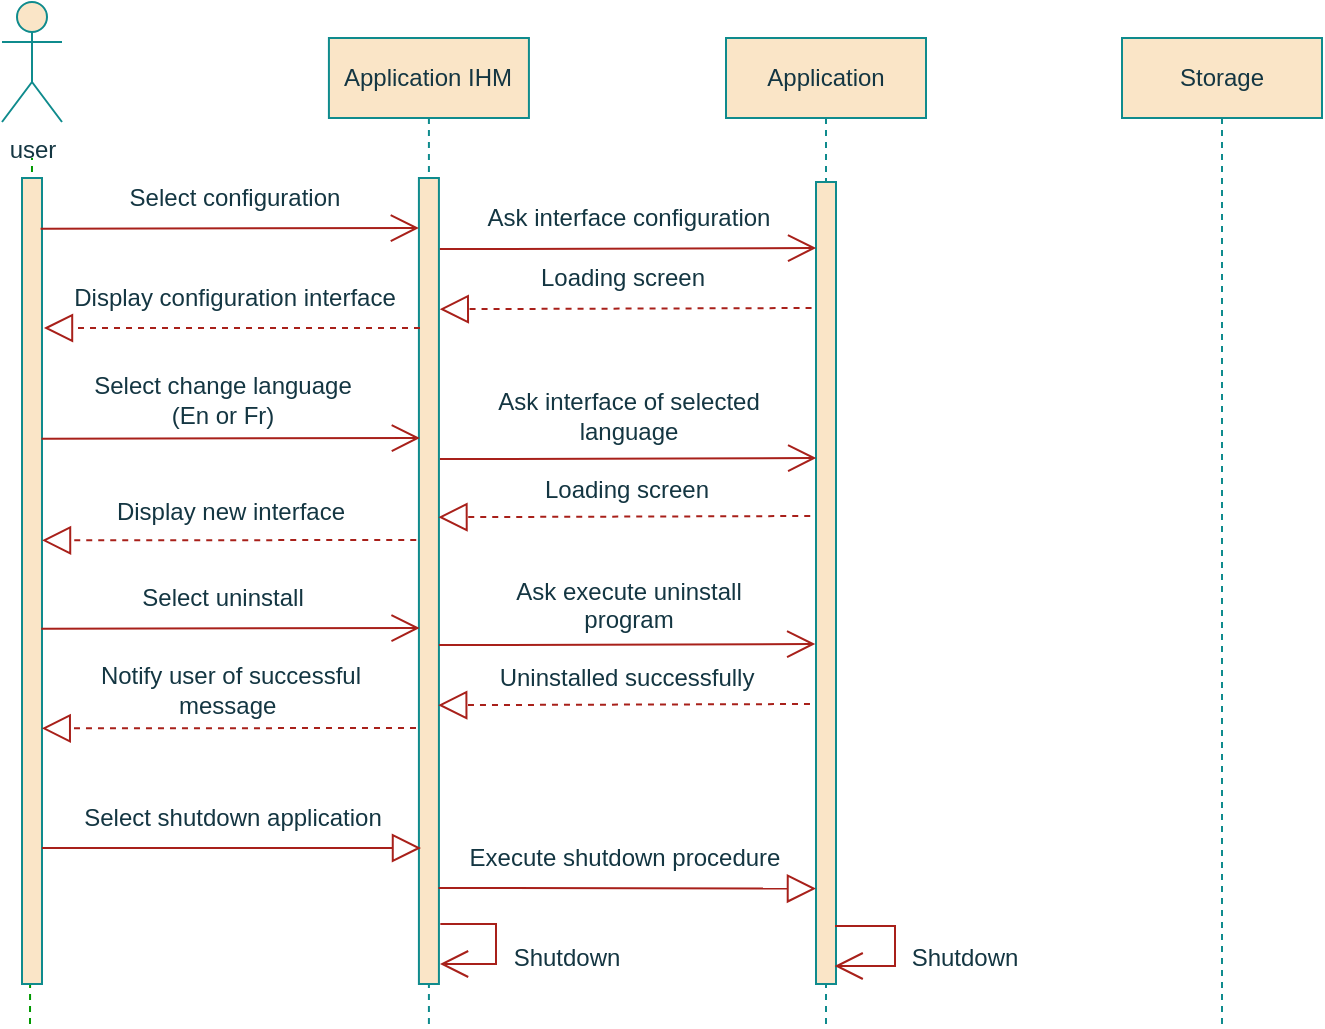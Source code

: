 <mxfile version="20.6.0" type="github">
  <diagram id="r0X0MlbLGei5c-_fVZ79">
    <mxGraphModel dx="860" dy="466" grid="1" gridSize="10" guides="1" tooltips="1" connect="1" arrows="1" fold="1" page="1" pageScale="1" pageWidth="413" pageHeight="291" math="0" shadow="0">
      <root>
        <mxCell id="0" />
        <mxCell id="1" parent="0" />
        <mxCell id="tU5jhhU6zAbJtf0umgDA-1" value="" style="endArrow=none;dashed=1;html=1;rounded=0;labelBackgroundColor=#DAD2D8;strokeColor=#009900;fontColor=#143642;" edge="1" parent="1">
          <mxGeometry width="50" height="50" relative="1" as="geometry">
            <mxPoint x="114" y="570" as="sourcePoint" />
            <mxPoint x="115" y="137" as="targetPoint" />
          </mxGeometry>
        </mxCell>
        <mxCell id="tU5jhhU6zAbJtf0umgDA-2" value="&lt;span style=&quot;&quot;&gt;Application IHM&lt;/span&gt;" style="shape=umlLifeline;perimeter=lifelinePerimeter;whiteSpace=wrap;html=1;container=0;collapsible=0;recursiveResize=0;outlineConnect=0;rounded=0;fillColor=#FAE5C7;strokeColor=#0F8B8D;fontColor=#143642;" vertex="1" parent="1">
          <mxGeometry x="263.46" y="77" width="100" height="493" as="geometry" />
        </mxCell>
        <mxCell id="tU5jhhU6zAbJtf0umgDA-3" value="user" style="shape=umlActor;verticalLabelPosition=bottom;verticalAlign=top;html=1;rounded=0;fillColor=#FAE5C7;strokeColor=#0F8B8D;fontColor=#143642;" vertex="1" parent="1">
          <mxGeometry x="100" y="59" width="30" height="60" as="geometry" />
        </mxCell>
        <mxCell id="tU5jhhU6zAbJtf0umgDA-4" value="&lt;span style=&quot;&quot;&gt;Application&lt;/span&gt;" style="shape=umlLifeline;perimeter=lifelinePerimeter;whiteSpace=wrap;html=1;container=0;collapsible=0;recursiveResize=0;outlineConnect=0;rounded=0;fillColor=#FAE5C7;strokeColor=#0F8B8D;fontColor=#143642;" vertex="1" parent="1">
          <mxGeometry x="462" y="77" width="100" height="493" as="geometry" />
        </mxCell>
        <mxCell id="tU5jhhU6zAbJtf0umgDA-5" value="&lt;span style=&quot;&quot;&gt;Storage&lt;/span&gt;" style="shape=umlLifeline;perimeter=lifelinePerimeter;whiteSpace=wrap;html=1;container=0;collapsible=0;recursiveResize=0;outlineConnect=0;rounded=0;fillColor=#FAE5C7;strokeColor=#0F8B8D;fontColor=#143642;" vertex="1" parent="1">
          <mxGeometry x="660" y="77" width="100" height="493" as="geometry" />
        </mxCell>
        <mxCell id="tU5jhhU6zAbJtf0umgDA-6" value="" style="html=1;points=[];perimeter=orthogonalPerimeter;rounded=0;glass=0;labelBackgroundColor=none;fillStyle=auto;fillColor=#FAE5C7;strokeColor=#0F8B8D;fontColor=#143642;" vertex="1" parent="1">
          <mxGeometry x="110" y="147" width="10" height="403" as="geometry" />
        </mxCell>
        <mxCell id="tU5jhhU6zAbJtf0umgDA-7" value="" style="html=1;points=[];perimeter=orthogonalPerimeter;rounded=0;glass=0;labelBackgroundColor=none;fillStyle=auto;fillColor=#FAE5C7;strokeColor=#0F8B8D;fontColor=#143642;" vertex="1" parent="1">
          <mxGeometry x="308.46" y="147" width="10" height="403" as="geometry" />
        </mxCell>
        <mxCell id="tU5jhhU6zAbJtf0umgDA-8" value="" style="html=1;points=[];perimeter=orthogonalPerimeter;rounded=0;glass=0;labelBackgroundColor=none;fillStyle=auto;fillColor=#FAE5C7;strokeColor=#0F8B8D;fontColor=#143642;" vertex="1" parent="1">
          <mxGeometry x="507" y="149" width="10" height="401" as="geometry" />
        </mxCell>
        <mxCell id="tU5jhhU6zAbJtf0umgDA-9" value="Loading screen" style="text;html=1;align=center;verticalAlign=middle;resizable=0;points=[];autosize=1;strokeColor=none;fillColor=none;rounded=0;fontColor=#143642;" vertex="1" parent="1">
          <mxGeometry x="355.25" y="182" width="110" height="30" as="geometry" />
        </mxCell>
        <mxCell id="tU5jhhU6zAbJtf0umgDA-10" value="" style="endArrow=block;dashed=1;endFill=0;endSize=12;html=1;rounded=0;exitX=-0.211;exitY=0.186;exitDx=0;exitDy=0;exitPerimeter=0;labelBackgroundColor=#DAD2D8;strokeColor=#A8201A;fontColor=#143642;" edge="1" parent="1">
          <mxGeometry width="160" relative="1" as="geometry">
            <mxPoint x="504.78" y="211.998" as="sourcePoint" />
            <mxPoint x="318.89" y="212.59" as="targetPoint" />
          </mxGeometry>
        </mxCell>
        <mxCell id="tU5jhhU6zAbJtf0umgDA-11" value="Select configuration" style="text;html=1;align=center;verticalAlign=middle;resizable=0;points=[];autosize=1;strokeColor=none;fillColor=none;rounded=0;fontColor=#143642;" vertex="1" parent="1">
          <mxGeometry x="150.83" y="142" width="130" height="30" as="geometry" />
        </mxCell>
        <mxCell id="tU5jhhU6zAbJtf0umgDA-12" value="" style="endArrow=open;endFill=1;endSize=12;html=1;rounded=0;entryX=0.071;entryY=0.165;entryDx=0;entryDy=0;entryPerimeter=0;labelBackgroundColor=#DAD2D8;strokeColor=#A8201A;fontColor=#143642;" edge="1" parent="1">
          <mxGeometry width="160" relative="1" as="geometry">
            <mxPoint x="119.29" y="172.38" as="sourcePoint" />
            <mxPoint x="308.46" y="172" as="targetPoint" />
          </mxGeometry>
        </mxCell>
        <mxCell id="tU5jhhU6zAbJtf0umgDA-13" value="Display configuration&amp;nbsp;interface" style="text;html=1;align=center;verticalAlign=middle;resizable=0;points=[];autosize=1;strokeColor=none;fillColor=none;rounded=0;fontColor=#143642;" vertex="1" parent="1">
          <mxGeometry x="125.83" y="192" width="180" height="30" as="geometry" />
        </mxCell>
        <mxCell id="tU5jhhU6zAbJtf0umgDA-14" value="" style="endArrow=block;dashed=1;endFill=0;endSize=12;html=1;rounded=0;labelBackgroundColor=#DAD2D8;strokeColor=#A8201A;fontColor=#143642;" edge="1" parent="1">
          <mxGeometry width="160" relative="1" as="geometry">
            <mxPoint x="309" y="222" as="sourcePoint" />
            <mxPoint x="120.987" y="222" as="targetPoint" />
          </mxGeometry>
        </mxCell>
        <mxCell id="tU5jhhU6zAbJtf0umgDA-15" value="" style="endArrow=open;endFill=1;endSize=12;html=1;rounded=0;entryX=-0.083;entryY=0.173;entryDx=0;entryDy=0;entryPerimeter=0;labelBackgroundColor=#DAD2D8;strokeColor=#A8201A;fontColor=#143642;" edge="1" parent="1">
          <mxGeometry width="160" relative="1" as="geometry">
            <mxPoint x="318.91" y="182.56" as="sourcePoint" />
            <mxPoint x="507.08" y="182.004" as="targetPoint" />
          </mxGeometry>
        </mxCell>
        <mxCell id="tU5jhhU6zAbJtf0umgDA-16" value="Ask interface configuration" style="text;html=1;align=center;verticalAlign=middle;resizable=0;points=[];autosize=1;strokeColor=none;fillColor=none;rounded=0;fontColor=#143642;" vertex="1" parent="1">
          <mxGeometry x="332.83" y="152" width="160" height="30" as="geometry" />
        </mxCell>
        <mxCell id="tU5jhhU6zAbJtf0umgDA-17" value="" style="endArrow=block;endFill=0;endSize=12;html=1;rounded=0;entryX=-0.002;entryY=0.916;entryDx=0;entryDy=0;entryPerimeter=0;labelBackgroundColor=#DAD2D8;strokeColor=#A8201A;fontColor=#143642;" edge="1" parent="1">
          <mxGeometry width="160" relative="1" as="geometry">
            <mxPoint x="318.25" y="502.0" as="sourcePoint" />
            <mxPoint x="506.98" y="502.276" as="targetPoint" />
          </mxGeometry>
        </mxCell>
        <mxCell id="tU5jhhU6zAbJtf0umgDA-18" value="" style="endArrow=block;endFill=0;endSize=12;html=1;rounded=0;labelBackgroundColor=#DAD2D8;strokeColor=#A8201A;fontColor=#143642;" edge="1" parent="1">
          <mxGeometry width="160" relative="1" as="geometry">
            <mxPoint x="120.0" y="482.0" as="sourcePoint" />
            <mxPoint x="309.5" y="482.0" as="targetPoint" />
          </mxGeometry>
        </mxCell>
        <mxCell id="tU5jhhU6zAbJtf0umgDA-19" value="Execute shutdown procedure" style="text;html=1;align=center;verticalAlign=middle;resizable=0;points=[];autosize=1;strokeColor=none;fillColor=none;rounded=0;fontColor=#143642;" vertex="1" parent="1">
          <mxGeometry x="321.25" y="472" width="180" height="30" as="geometry" />
        </mxCell>
        <mxCell id="tU5jhhU6zAbJtf0umgDA-20" value="Shutdown" style="text;html=1;align=center;verticalAlign=middle;resizable=0;points=[];autosize=1;strokeColor=none;fillColor=none;rounded=0;fontColor=#143642;" vertex="1" parent="1">
          <mxGeometry x="342.41" y="522" width="80" height="30" as="geometry" />
        </mxCell>
        <mxCell id="tU5jhhU6zAbJtf0umgDA-21" value="" style="endArrow=open;endFill=1;endSize=12;html=1;rounded=0;labelBackgroundColor=#DAD2D8;strokeColor=#A8201A;fontColor=#143642;" edge="1" parent="1">
          <mxGeometry width="160" relative="1" as="geometry">
            <mxPoint x="516.5" y="521" as="sourcePoint" />
            <mxPoint x="516.31" y="541" as="targetPoint" />
            <Array as="points">
              <mxPoint x="546.5" y="521" />
              <mxPoint x="546.5" y="541" />
            </Array>
          </mxGeometry>
        </mxCell>
        <mxCell id="tU5jhhU6zAbJtf0umgDA-22" value="Shutdown" style="text;html=1;align=center;verticalAlign=middle;resizable=0;points=[];autosize=1;strokeColor=none;fillColor=none;rounded=0;fontColor=#143642;" vertex="1" parent="1">
          <mxGeometry x="541.08" y="522" width="80" height="30" as="geometry" />
        </mxCell>
        <mxCell id="tU5jhhU6zAbJtf0umgDA-23" value="Select shutdown application" style="text;html=1;align=center;verticalAlign=middle;resizable=0;points=[];autosize=1;strokeColor=none;fillColor=none;rounded=0;fontColor=#143642;" vertex="1" parent="1">
          <mxGeometry x="130" y="452" width="170" height="30" as="geometry" />
        </mxCell>
        <mxCell id="tU5jhhU6zAbJtf0umgDA-24" value="" style="endArrow=open;endFill=1;endSize=12;html=1;rounded=0;labelBackgroundColor=#DAD2D8;strokeColor=#A8201A;fontColor=#143642;" edge="1" parent="1">
          <mxGeometry width="160" relative="1" as="geometry">
            <mxPoint x="319.17" y="520.0" as="sourcePoint" />
            <mxPoint x="319.003" y="540.0" as="targetPoint" />
            <Array as="points">
              <mxPoint x="347" y="520" />
              <mxPoint x="347" y="540" />
            </Array>
          </mxGeometry>
        </mxCell>
        <mxCell id="tU5jhhU6zAbJtf0umgDA-25" value="Select change language&lt;br&gt;(En or Fr)" style="text;html=1;align=center;verticalAlign=middle;resizable=0;points=[];autosize=1;strokeColor=none;fillColor=none;rounded=0;fontColor=#143642;" vertex="1" parent="1">
          <mxGeometry x="135" y="238" width="150" height="40" as="geometry" />
        </mxCell>
        <mxCell id="tU5jhhU6zAbJtf0umgDA-26" value="" style="endArrow=open;endFill=1;endSize=12;html=1;rounded=0;entryX=0.071;entryY=0.165;entryDx=0;entryDy=0;entryPerimeter=0;labelBackgroundColor=#DAD2D8;strokeColor=#A8201A;fontColor=#143642;" edge="1" parent="1">
          <mxGeometry width="160" relative="1" as="geometry">
            <mxPoint x="119.79" y="277.38" as="sourcePoint" />
            <mxPoint x="308.96" y="277" as="targetPoint" />
          </mxGeometry>
        </mxCell>
        <mxCell id="tU5jhhU6zAbJtf0umgDA-27" value="" style="endArrow=open;endFill=1;endSize=12;html=1;rounded=0;entryX=-0.083;entryY=0.173;entryDx=0;entryDy=0;entryPerimeter=0;labelBackgroundColor=#DAD2D8;strokeColor=#A8201A;fontColor=#143642;" edge="1" parent="1">
          <mxGeometry width="160" relative="1" as="geometry">
            <mxPoint x="318.96" y="287.56" as="sourcePoint" />
            <mxPoint x="507.13" y="287.004" as="targetPoint" />
          </mxGeometry>
        </mxCell>
        <mxCell id="tU5jhhU6zAbJtf0umgDA-28" value="Ask interface of selected &lt;br&gt;language" style="text;html=1;align=center;verticalAlign=middle;resizable=0;points=[];autosize=1;strokeColor=none;fillColor=none;rounded=0;fontColor=#143642;" vertex="1" parent="1">
          <mxGeometry x="337.83" y="246" width="150" height="40" as="geometry" />
        </mxCell>
        <mxCell id="tU5jhhU6zAbJtf0umgDA-29" value="" style="endArrow=block;dashed=1;endFill=0;endSize=12;html=1;rounded=0;exitX=-0.125;exitY=0.144;exitDx=0;exitDy=0;exitPerimeter=0;labelBackgroundColor=#DAD2D8;strokeColor=#A8201A;fontColor=#143642;" edge="1" parent="1">
          <mxGeometry width="160" relative="1" as="geometry">
            <mxPoint x="307.12" y="328.002" as="sourcePoint" />
            <mxPoint x="119.997" y="328.17" as="targetPoint" />
          </mxGeometry>
        </mxCell>
        <mxCell id="tU5jhhU6zAbJtf0umgDA-30" value="Display new interface" style="text;html=1;align=center;verticalAlign=middle;resizable=0;points=[];autosize=1;strokeColor=none;fillColor=none;rounded=0;fontColor=#143642;" vertex="1" parent="1">
          <mxGeometry x="144.17" y="299" width="140" height="30" as="geometry" />
        </mxCell>
        <mxCell id="tU5jhhU6zAbJtf0umgDA-31" value="Loading screen" style="text;html=1;align=center;verticalAlign=middle;resizable=0;points=[];autosize=1;strokeColor=none;fillColor=none;rounded=0;fontColor=#143642;" vertex="1" parent="1">
          <mxGeometry x="357" y="288" width="110" height="30" as="geometry" />
        </mxCell>
        <mxCell id="tU5jhhU6zAbJtf0umgDA-32" value="" style="endArrow=block;dashed=1;endFill=0;endSize=12;html=1;rounded=0;exitX=-0.211;exitY=0.186;exitDx=0;exitDy=0;exitPerimeter=0;labelBackgroundColor=#DAD2D8;strokeColor=#A8201A;fontColor=#143642;" edge="1" parent="1">
          <mxGeometry width="160" relative="1" as="geometry">
            <mxPoint x="504.12" y="315.998" as="sourcePoint" />
            <mxPoint x="318.23" y="316.59" as="targetPoint" />
          </mxGeometry>
        </mxCell>
        <mxCell id="tU5jhhU6zAbJtf0umgDA-33" value="Select uninstall" style="text;html=1;align=center;verticalAlign=middle;resizable=0;points=[];autosize=1;strokeColor=none;fillColor=none;rounded=0;fontColor=#143642;" vertex="1" parent="1">
          <mxGeometry x="159.87" y="342" width="100" height="30" as="geometry" />
        </mxCell>
        <mxCell id="tU5jhhU6zAbJtf0umgDA-34" value="" style="endArrow=open;endFill=1;endSize=12;html=1;rounded=0;entryX=0.071;entryY=0.165;entryDx=0;entryDy=0;entryPerimeter=0;labelBackgroundColor=#DAD2D8;strokeColor=#A8201A;fontColor=#143642;" edge="1" parent="1">
          <mxGeometry width="160" relative="1" as="geometry">
            <mxPoint x="119.66" y="372.38" as="sourcePoint" />
            <mxPoint x="308.83" y="372" as="targetPoint" />
          </mxGeometry>
        </mxCell>
        <mxCell id="tU5jhhU6zAbJtf0umgDA-35" value="" style="endArrow=open;endFill=1;endSize=12;html=1;rounded=0;entryX=-0.083;entryY=0.173;entryDx=0;entryDy=0;entryPerimeter=0;labelBackgroundColor=#DAD2D8;strokeColor=#A8201A;fontColor=#143642;" edge="1" parent="1">
          <mxGeometry width="160" relative="1" as="geometry">
            <mxPoint x="318.46" y="380.56" as="sourcePoint" />
            <mxPoint x="506.63" y="380.004" as="targetPoint" />
          </mxGeometry>
        </mxCell>
        <mxCell id="tU5jhhU6zAbJtf0umgDA-36" value="Ask execute uninstall &lt;br&gt;program&lt;br&gt;&amp;nbsp;" style="text;html=1;align=center;verticalAlign=middle;resizable=0;points=[];autosize=1;strokeColor=none;fillColor=none;rounded=0;fontColor=#143642;" vertex="1" parent="1">
          <mxGeometry x="342.83" y="338" width="140" height="60" as="geometry" />
        </mxCell>
        <mxCell id="tU5jhhU6zAbJtf0umgDA-37" value="" style="endArrow=block;dashed=1;endFill=0;endSize=12;html=1;rounded=0;exitX=-0.125;exitY=0.144;exitDx=0;exitDy=0;exitPerimeter=0;labelBackgroundColor=#DAD2D8;strokeColor=#A8201A;fontColor=#143642;" edge="1" parent="1">
          <mxGeometry width="160" relative="1" as="geometry">
            <mxPoint x="306.99" y="422.002" as="sourcePoint" />
            <mxPoint x="119.867" y="422.17" as="targetPoint" />
          </mxGeometry>
        </mxCell>
        <mxCell id="tU5jhhU6zAbJtf0umgDA-38" value="Notify user of successful &lt;br&gt;message&amp;nbsp;" style="text;html=1;align=center;verticalAlign=middle;resizable=0;points=[];autosize=1;strokeColor=none;fillColor=none;rounded=0;fontColor=#143642;" vertex="1" parent="1">
          <mxGeometry x="139.04" y="383" width="150" height="40" as="geometry" />
        </mxCell>
        <mxCell id="tU5jhhU6zAbJtf0umgDA-39" value="Uninstalled successfully" style="text;html=1;align=center;verticalAlign=middle;resizable=0;points=[];autosize=1;strokeColor=none;fillColor=none;rounded=0;fontColor=#143642;" vertex="1" parent="1">
          <mxGeometry x="336.87" y="382" width="150" height="30" as="geometry" />
        </mxCell>
        <mxCell id="tU5jhhU6zAbJtf0umgDA-40" value="" style="endArrow=block;dashed=1;endFill=0;endSize=12;html=1;rounded=0;exitX=-0.211;exitY=0.186;exitDx=0;exitDy=0;exitPerimeter=0;labelBackgroundColor=#DAD2D8;strokeColor=#A8201A;fontColor=#143642;" edge="1" parent="1">
          <mxGeometry width="160" relative="1" as="geometry">
            <mxPoint x="503.99" y="409.998" as="sourcePoint" />
            <mxPoint x="318.1" y="410.59" as="targetPoint" />
          </mxGeometry>
        </mxCell>
      </root>
    </mxGraphModel>
  </diagram>
</mxfile>

